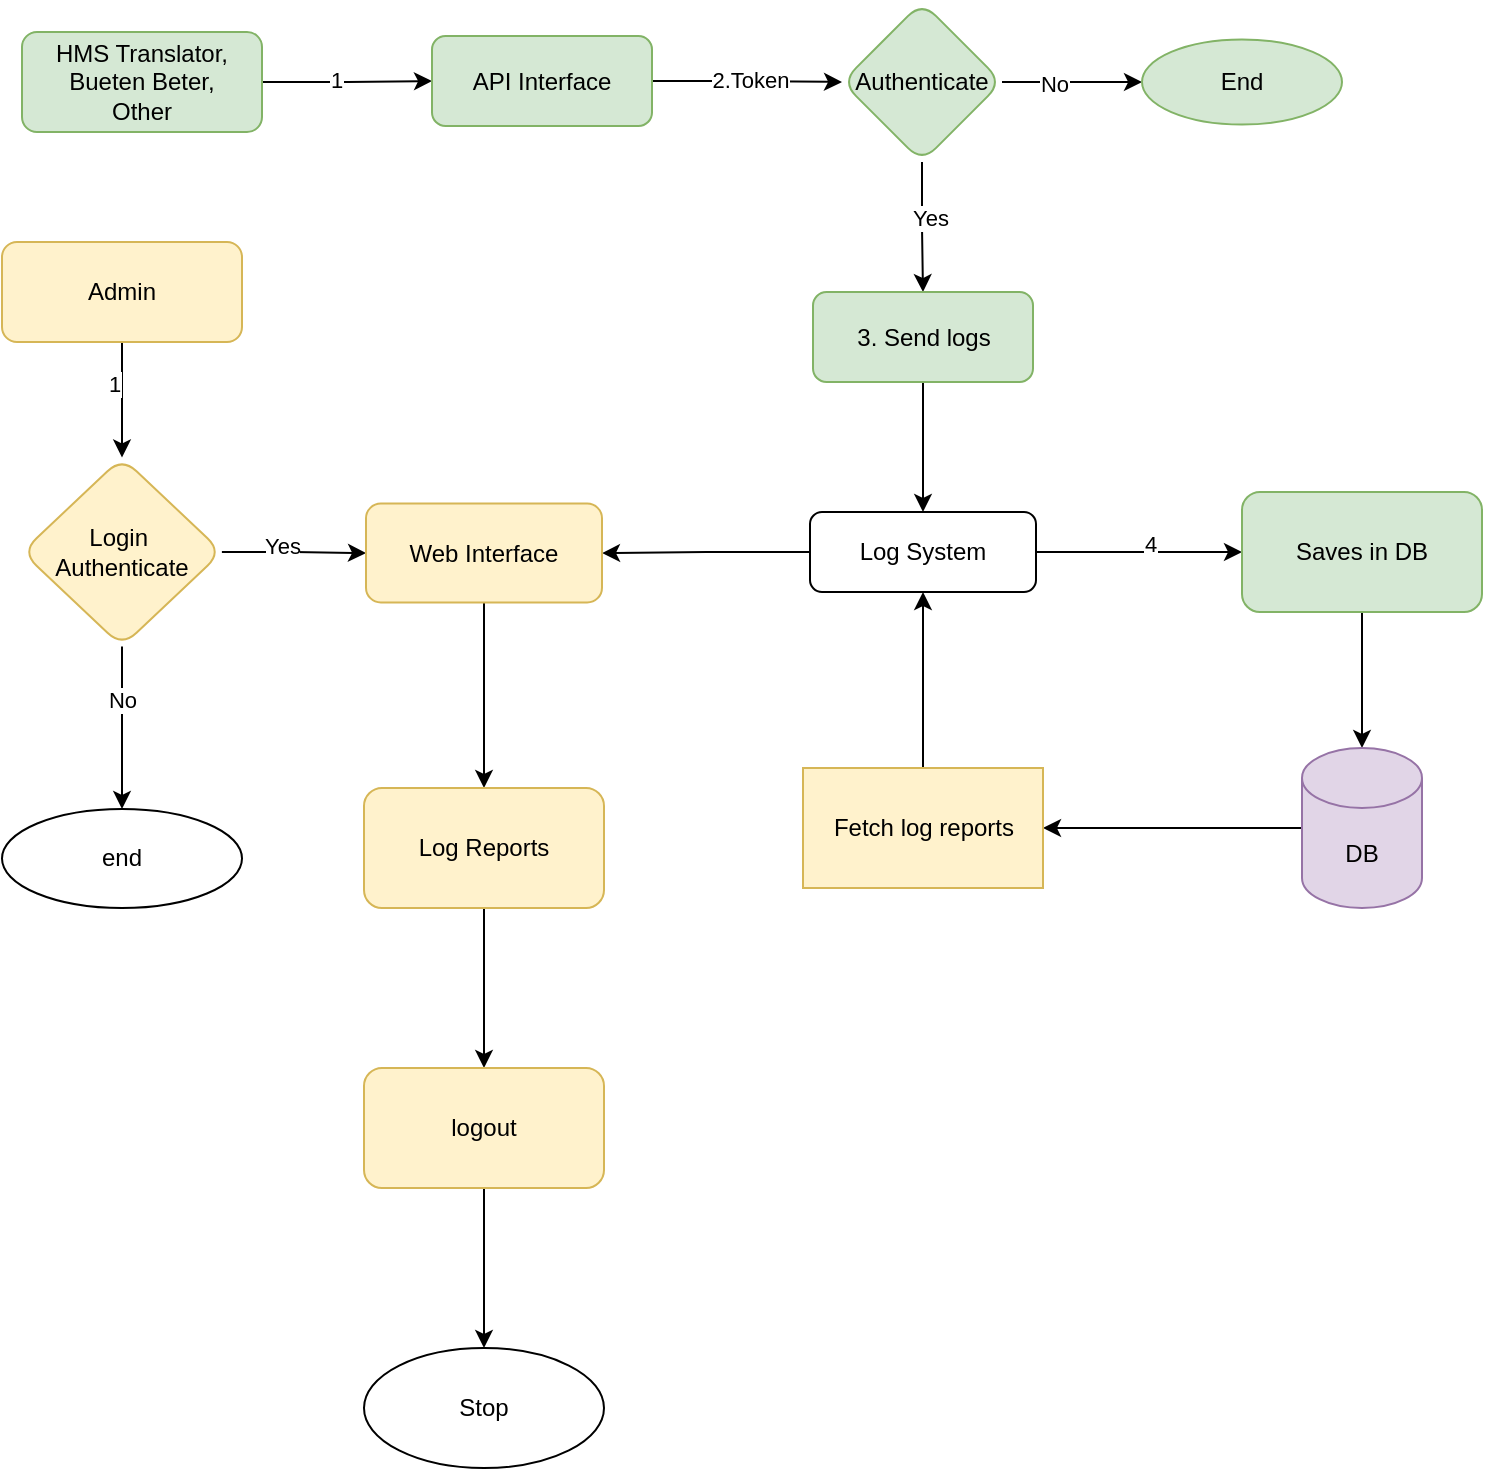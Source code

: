 <mxfile version="15.5.1" type="github">
  <diagram id="C5RBs43oDa-KdzZeNtuy" name="Page-1">
    <mxGraphModel dx="944" dy="562" grid="1" gridSize="10" guides="1" tooltips="1" connect="1" arrows="1" fold="1" page="1" pageScale="1" pageWidth="827" pageHeight="1169" math="0" shadow="0">
      <root>
        <mxCell id="WIyWlLk6GJQsqaUBKTNV-0" />
        <mxCell id="WIyWlLk6GJQsqaUBKTNV-1" parent="WIyWlLk6GJQsqaUBKTNV-0" />
        <mxCell id="bTjo5vAaTFUOxUT6Qte2-28" value="" style="edgeStyle=orthogonalEdgeStyle;rounded=0;orthogonalLoop=1;jettySize=auto;html=1;exitX=1;exitY=0.5;exitDx=0;exitDy=0;" edge="1" parent="WIyWlLk6GJQsqaUBKTNV-1" source="bTjo5vAaTFUOxUT6Qte2-48" target="bTjo5vAaTFUOxUT6Qte2-27">
          <mxGeometry relative="1" as="geometry">
            <mxPoint x="410" y="270" as="sourcePoint" />
          </mxGeometry>
        </mxCell>
        <mxCell id="bTjo5vAaTFUOxUT6Qte2-29" value="2.Token" style="edgeLabel;html=1;align=center;verticalAlign=middle;resizable=0;points=[];" vertex="1" connectable="0" parent="bTjo5vAaTFUOxUT6Qte2-28">
          <mxGeometry x="0.04" y="1" relative="1" as="geometry">
            <mxPoint as="offset" />
          </mxGeometry>
        </mxCell>
        <mxCell id="bTjo5vAaTFUOxUT6Qte2-49" value="" style="edgeStyle=orthogonalEdgeStyle;rounded=0;orthogonalLoop=1;jettySize=auto;html=1;" edge="1" parent="WIyWlLk6GJQsqaUBKTNV-1" source="WIyWlLk6GJQsqaUBKTNV-3" target="bTjo5vAaTFUOxUT6Qte2-48">
          <mxGeometry relative="1" as="geometry" />
        </mxCell>
        <mxCell id="bTjo5vAaTFUOxUT6Qte2-73" value="1" style="edgeLabel;html=1;align=center;verticalAlign=middle;resizable=0;points=[];" vertex="1" connectable="0" parent="bTjo5vAaTFUOxUT6Qte2-49">
          <mxGeometry x="-0.135" y="1" relative="1" as="geometry">
            <mxPoint as="offset" />
          </mxGeometry>
        </mxCell>
        <mxCell id="WIyWlLk6GJQsqaUBKTNV-3" value="HMS Translator,&lt;br&gt;Bueten Beter,&lt;br&gt;Other" style="rounded=1;whiteSpace=wrap;html=1;fontSize=12;glass=0;strokeWidth=1;shadow=0;fillColor=#d5e8d4;strokeColor=#82b366;" parent="WIyWlLk6GJQsqaUBKTNV-1" vertex="1">
          <mxGeometry x="70" y="245" width="120" height="50" as="geometry" />
        </mxCell>
        <mxCell id="bTjo5vAaTFUOxUT6Qte2-40" value="" style="edgeStyle=orthogonalEdgeStyle;rounded=0;orthogonalLoop=1;jettySize=auto;html=1;" edge="1" parent="WIyWlLk6GJQsqaUBKTNV-1" source="bTjo5vAaTFUOxUT6Qte2-26" target="bTjo5vAaTFUOxUT6Qte2-39">
          <mxGeometry relative="1" as="geometry" />
        </mxCell>
        <mxCell id="bTjo5vAaTFUOxUT6Qte2-94" value="4" style="edgeLabel;html=1;align=center;verticalAlign=middle;resizable=0;points=[];" vertex="1" connectable="0" parent="bTjo5vAaTFUOxUT6Qte2-40">
          <mxGeometry x="0.107" y="4" relative="1" as="geometry">
            <mxPoint as="offset" />
          </mxGeometry>
        </mxCell>
        <mxCell id="bTjo5vAaTFUOxUT6Qte2-83" value="" style="edgeStyle=orthogonalEdgeStyle;rounded=0;orthogonalLoop=1;jettySize=auto;html=1;" edge="1" parent="WIyWlLk6GJQsqaUBKTNV-1" source="bTjo5vAaTFUOxUT6Qte2-26" target="bTjo5vAaTFUOxUT6Qte2-76">
          <mxGeometry relative="1" as="geometry" />
        </mxCell>
        <mxCell id="bTjo5vAaTFUOxUT6Qte2-26" value="Log System" style="whiteSpace=wrap;html=1;rounded=1;shadow=0;strokeWidth=1;glass=0;" vertex="1" parent="WIyWlLk6GJQsqaUBKTNV-1">
          <mxGeometry x="464" y="485" width="113" height="40" as="geometry" />
        </mxCell>
        <mxCell id="bTjo5vAaTFUOxUT6Qte2-31" value="" style="edgeStyle=orthogonalEdgeStyle;rounded=0;orthogonalLoop=1;jettySize=auto;html=1;" edge="1" parent="WIyWlLk6GJQsqaUBKTNV-1" source="bTjo5vAaTFUOxUT6Qte2-27" target="bTjo5vAaTFUOxUT6Qte2-30">
          <mxGeometry relative="1" as="geometry" />
        </mxCell>
        <mxCell id="bTjo5vAaTFUOxUT6Qte2-32" value="No" style="edgeLabel;html=1;align=center;verticalAlign=middle;resizable=0;points=[];" vertex="1" connectable="0" parent="bTjo5vAaTFUOxUT6Qte2-31">
          <mxGeometry x="-0.267" y="-1" relative="1" as="geometry">
            <mxPoint as="offset" />
          </mxGeometry>
        </mxCell>
        <mxCell id="bTjo5vAaTFUOxUT6Qte2-33" value="" style="edgeStyle=orthogonalEdgeStyle;rounded=0;orthogonalLoop=1;jettySize=auto;html=1;entryX=0.5;entryY=0;entryDx=0;entryDy=0;" edge="1" parent="WIyWlLk6GJQsqaUBKTNV-1" source="bTjo5vAaTFUOxUT6Qte2-27" target="bTjo5vAaTFUOxUT6Qte2-46">
          <mxGeometry relative="1" as="geometry">
            <mxPoint x="521" y="355" as="targetPoint" />
          </mxGeometry>
        </mxCell>
        <mxCell id="bTjo5vAaTFUOxUT6Qte2-34" value="Yes" style="edgeLabel;html=1;align=center;verticalAlign=middle;resizable=0;points=[];" vertex="1" connectable="0" parent="bTjo5vAaTFUOxUT6Qte2-33">
          <mxGeometry x="-0.145" y="4" relative="1" as="geometry">
            <mxPoint as="offset" />
          </mxGeometry>
        </mxCell>
        <mxCell id="bTjo5vAaTFUOxUT6Qte2-27" value="Authenticate" style="rhombus;whiteSpace=wrap;html=1;rounded=1;shadow=0;strokeWidth=1;glass=0;fillColor=#d5e8d4;strokeColor=#82b366;" vertex="1" parent="WIyWlLk6GJQsqaUBKTNV-1">
          <mxGeometry x="480" y="230" width="80" height="80" as="geometry" />
        </mxCell>
        <mxCell id="bTjo5vAaTFUOxUT6Qte2-30" value="End" style="ellipse;whiteSpace=wrap;html=1;rounded=1;shadow=0;strokeWidth=1;glass=0;fillColor=#d5e8d4;strokeColor=#82b366;" vertex="1" parent="WIyWlLk6GJQsqaUBKTNV-1">
          <mxGeometry x="630" y="248.75" width="100" height="42.5" as="geometry" />
        </mxCell>
        <mxCell id="bTjo5vAaTFUOxUT6Qte2-42" style="edgeStyle=orthogonalEdgeStyle;rounded=0;orthogonalLoop=1;jettySize=auto;html=1;exitX=0.5;exitY=0.967;exitDx=0;exitDy=0;exitPerimeter=0;entryX=0.5;entryY=0;entryDx=0;entryDy=0;entryPerimeter=0;" edge="1" parent="WIyWlLk6GJQsqaUBKTNV-1" source="bTjo5vAaTFUOxUT6Qte2-39" target="bTjo5vAaTFUOxUT6Qte2-41">
          <mxGeometry relative="1" as="geometry">
            <Array as="points">
              <mxPoint x="740" y="583" />
              <mxPoint x="740" y="583" />
            </Array>
          </mxGeometry>
        </mxCell>
        <mxCell id="bTjo5vAaTFUOxUT6Qte2-39" value="Saves in DB" style="whiteSpace=wrap;html=1;rounded=1;shadow=0;strokeWidth=1;glass=0;fillColor=#d5e8d4;strokeColor=#82b366;" vertex="1" parent="WIyWlLk6GJQsqaUBKTNV-1">
          <mxGeometry x="680" y="475" width="120" height="60" as="geometry" />
        </mxCell>
        <mxCell id="bTjo5vAaTFUOxUT6Qte2-68" value="" style="edgeStyle=orthogonalEdgeStyle;rounded=0;orthogonalLoop=1;jettySize=auto;html=1;" edge="1" parent="WIyWlLk6GJQsqaUBKTNV-1" source="bTjo5vAaTFUOxUT6Qte2-41" target="bTjo5vAaTFUOxUT6Qte2-67">
          <mxGeometry relative="1" as="geometry" />
        </mxCell>
        <mxCell id="bTjo5vAaTFUOxUT6Qte2-41" value="DB" style="shape=cylinder3;whiteSpace=wrap;html=1;boundedLbl=1;backgroundOutline=1;size=15;fillColor=#e1d5e7;strokeColor=#9673a6;" vertex="1" parent="WIyWlLk6GJQsqaUBKTNV-1">
          <mxGeometry x="710" y="603" width="60" height="80" as="geometry" />
        </mxCell>
        <mxCell id="bTjo5vAaTFUOxUT6Qte2-47" value="" style="edgeStyle=orthogonalEdgeStyle;rounded=0;orthogonalLoop=1;jettySize=auto;html=1;" edge="1" parent="WIyWlLk6GJQsqaUBKTNV-1" source="bTjo5vAaTFUOxUT6Qte2-46" target="bTjo5vAaTFUOxUT6Qte2-26">
          <mxGeometry relative="1" as="geometry" />
        </mxCell>
        <mxCell id="bTjo5vAaTFUOxUT6Qte2-46" value="3. Send logs" style="whiteSpace=wrap;html=1;rounded=1;shadow=0;strokeWidth=1;glass=0;fillColor=#d5e8d4;strokeColor=#82b366;" vertex="1" parent="WIyWlLk6GJQsqaUBKTNV-1">
          <mxGeometry x="465.5" y="375" width="110" height="45" as="geometry" />
        </mxCell>
        <mxCell id="bTjo5vAaTFUOxUT6Qte2-48" value="API Interface" style="whiteSpace=wrap;html=1;rounded=1;shadow=0;strokeWidth=1;glass=0;fillColor=#d5e8d4;strokeColor=#82b366;" vertex="1" parent="WIyWlLk6GJQsqaUBKTNV-1">
          <mxGeometry x="275" y="247" width="110" height="45" as="geometry" />
        </mxCell>
        <mxCell id="bTjo5vAaTFUOxUT6Qte2-52" value="" style="edgeStyle=orthogonalEdgeStyle;rounded=0;orthogonalLoop=1;jettySize=auto;html=1;" edge="1" parent="WIyWlLk6GJQsqaUBKTNV-1" source="bTjo5vAaTFUOxUT6Qte2-50" target="bTjo5vAaTFUOxUT6Qte2-51">
          <mxGeometry relative="1" as="geometry" />
        </mxCell>
        <mxCell id="bTjo5vAaTFUOxUT6Qte2-74" value="1" style="edgeLabel;html=1;align=center;verticalAlign=middle;resizable=0;points=[];" vertex="1" connectable="0" parent="bTjo5vAaTFUOxUT6Qte2-52">
          <mxGeometry x="-0.326" y="-4" relative="1" as="geometry">
            <mxPoint y="1" as="offset" />
          </mxGeometry>
        </mxCell>
        <mxCell id="bTjo5vAaTFUOxUT6Qte2-50" value="Admin" style="rounded=1;whiteSpace=wrap;html=1;fontSize=12;glass=0;strokeWidth=1;shadow=0;fillColor=#fff2cc;strokeColor=#d6b656;" vertex="1" parent="WIyWlLk6GJQsqaUBKTNV-1">
          <mxGeometry x="60" y="350" width="120" height="50" as="geometry" />
        </mxCell>
        <mxCell id="bTjo5vAaTFUOxUT6Qte2-56" value="" style="edgeStyle=orthogonalEdgeStyle;rounded=0;orthogonalLoop=1;jettySize=auto;html=1;" edge="1" parent="WIyWlLk6GJQsqaUBKTNV-1" source="bTjo5vAaTFUOxUT6Qte2-51" target="bTjo5vAaTFUOxUT6Qte2-55">
          <mxGeometry relative="1" as="geometry" />
        </mxCell>
        <mxCell id="bTjo5vAaTFUOxUT6Qte2-57" value="No" style="edgeLabel;html=1;align=center;verticalAlign=middle;resizable=0;points=[];" vertex="1" connectable="0" parent="bTjo5vAaTFUOxUT6Qte2-56">
          <mxGeometry x="-0.344" relative="1" as="geometry">
            <mxPoint as="offset" />
          </mxGeometry>
        </mxCell>
        <mxCell id="bTjo5vAaTFUOxUT6Qte2-77" value="" style="edgeStyle=orthogonalEdgeStyle;rounded=0;orthogonalLoop=1;jettySize=auto;html=1;" edge="1" parent="WIyWlLk6GJQsqaUBKTNV-1" source="bTjo5vAaTFUOxUT6Qte2-51" target="bTjo5vAaTFUOxUT6Qte2-76">
          <mxGeometry relative="1" as="geometry" />
        </mxCell>
        <mxCell id="bTjo5vAaTFUOxUT6Qte2-82" value="Yes" style="edgeLabel;html=1;align=center;verticalAlign=middle;resizable=0;points=[];" vertex="1" connectable="0" parent="bTjo5vAaTFUOxUT6Qte2-77">
          <mxGeometry x="-0.168" y="4" relative="1" as="geometry">
            <mxPoint y="1" as="offset" />
          </mxGeometry>
        </mxCell>
        <mxCell id="bTjo5vAaTFUOxUT6Qte2-51" value="Login&amp;nbsp;&lt;br&gt;Authenticate" style="rhombus;whiteSpace=wrap;html=1;rounded=1;shadow=0;strokeWidth=1;glass=0;fillColor=#fff2cc;strokeColor=#d6b656;" vertex="1" parent="WIyWlLk6GJQsqaUBKTNV-1">
          <mxGeometry x="70" y="457.75" width="100" height="94.5" as="geometry" />
        </mxCell>
        <mxCell id="bTjo5vAaTFUOxUT6Qte2-55" value="end" style="ellipse;whiteSpace=wrap;html=1;rounded=1;shadow=0;strokeWidth=1;glass=0;" vertex="1" parent="WIyWlLk6GJQsqaUBKTNV-1">
          <mxGeometry x="60" y="633.5" width="120" height="49.5" as="geometry" />
        </mxCell>
        <mxCell id="bTjo5vAaTFUOxUT6Qte2-69" style="edgeStyle=orthogonalEdgeStyle;rounded=0;orthogonalLoop=1;jettySize=auto;html=1;exitX=0.5;exitY=0;exitDx=0;exitDy=0;entryX=0.5;entryY=1;entryDx=0;entryDy=0;" edge="1" parent="WIyWlLk6GJQsqaUBKTNV-1" source="bTjo5vAaTFUOxUT6Qte2-67" target="bTjo5vAaTFUOxUT6Qte2-26">
          <mxGeometry relative="1" as="geometry" />
        </mxCell>
        <mxCell id="bTjo5vAaTFUOxUT6Qte2-67" value="Fetch log reports" style="whiteSpace=wrap;html=1;fillColor=#fff2cc;strokeColor=#d6b656;" vertex="1" parent="WIyWlLk6GJQsqaUBKTNV-1">
          <mxGeometry x="460.5" y="613" width="120" height="60" as="geometry" />
        </mxCell>
        <mxCell id="bTjo5vAaTFUOxUT6Qte2-85" value="" style="edgeStyle=orthogonalEdgeStyle;rounded=0;orthogonalLoop=1;jettySize=auto;html=1;" edge="1" parent="WIyWlLk6GJQsqaUBKTNV-1" source="bTjo5vAaTFUOxUT6Qte2-76" target="bTjo5vAaTFUOxUT6Qte2-84">
          <mxGeometry relative="1" as="geometry" />
        </mxCell>
        <mxCell id="bTjo5vAaTFUOxUT6Qte2-76" value="Web Interface" style="whiteSpace=wrap;html=1;rounded=1;shadow=0;strokeWidth=1;glass=0;fillColor=#fff2cc;strokeColor=#d6b656;" vertex="1" parent="WIyWlLk6GJQsqaUBKTNV-1">
          <mxGeometry x="242" y="480.75" width="118" height="49.5" as="geometry" />
        </mxCell>
        <mxCell id="bTjo5vAaTFUOxUT6Qte2-91" value="" style="edgeStyle=orthogonalEdgeStyle;rounded=0;orthogonalLoop=1;jettySize=auto;html=1;" edge="1" parent="WIyWlLk6GJQsqaUBKTNV-1" source="bTjo5vAaTFUOxUT6Qte2-84" target="bTjo5vAaTFUOxUT6Qte2-90">
          <mxGeometry relative="1" as="geometry" />
        </mxCell>
        <mxCell id="bTjo5vAaTFUOxUT6Qte2-84" value="Log Reports" style="whiteSpace=wrap;html=1;rounded=1;shadow=0;strokeWidth=1;glass=0;fillColor=#fff2cc;strokeColor=#d6b656;" vertex="1" parent="WIyWlLk6GJQsqaUBKTNV-1">
          <mxGeometry x="241" y="623" width="120" height="60" as="geometry" />
        </mxCell>
        <mxCell id="bTjo5vAaTFUOxUT6Qte2-93" value="" style="edgeStyle=orthogonalEdgeStyle;rounded=0;orthogonalLoop=1;jettySize=auto;html=1;" edge="1" parent="WIyWlLk6GJQsqaUBKTNV-1" source="bTjo5vAaTFUOxUT6Qte2-90" target="bTjo5vAaTFUOxUT6Qte2-92">
          <mxGeometry relative="1" as="geometry" />
        </mxCell>
        <mxCell id="bTjo5vAaTFUOxUT6Qte2-90" value="logout" style="whiteSpace=wrap;html=1;rounded=1;shadow=0;strokeWidth=1;glass=0;fillColor=#fff2cc;strokeColor=#d6b656;" vertex="1" parent="WIyWlLk6GJQsqaUBKTNV-1">
          <mxGeometry x="241" y="763" width="120" height="60" as="geometry" />
        </mxCell>
        <mxCell id="bTjo5vAaTFUOxUT6Qte2-92" value="Stop" style="ellipse;whiteSpace=wrap;html=1;rounded=1;shadow=0;strokeWidth=1;glass=0;" vertex="1" parent="WIyWlLk6GJQsqaUBKTNV-1">
          <mxGeometry x="241" y="903" width="120" height="60" as="geometry" />
        </mxCell>
      </root>
    </mxGraphModel>
  </diagram>
</mxfile>
